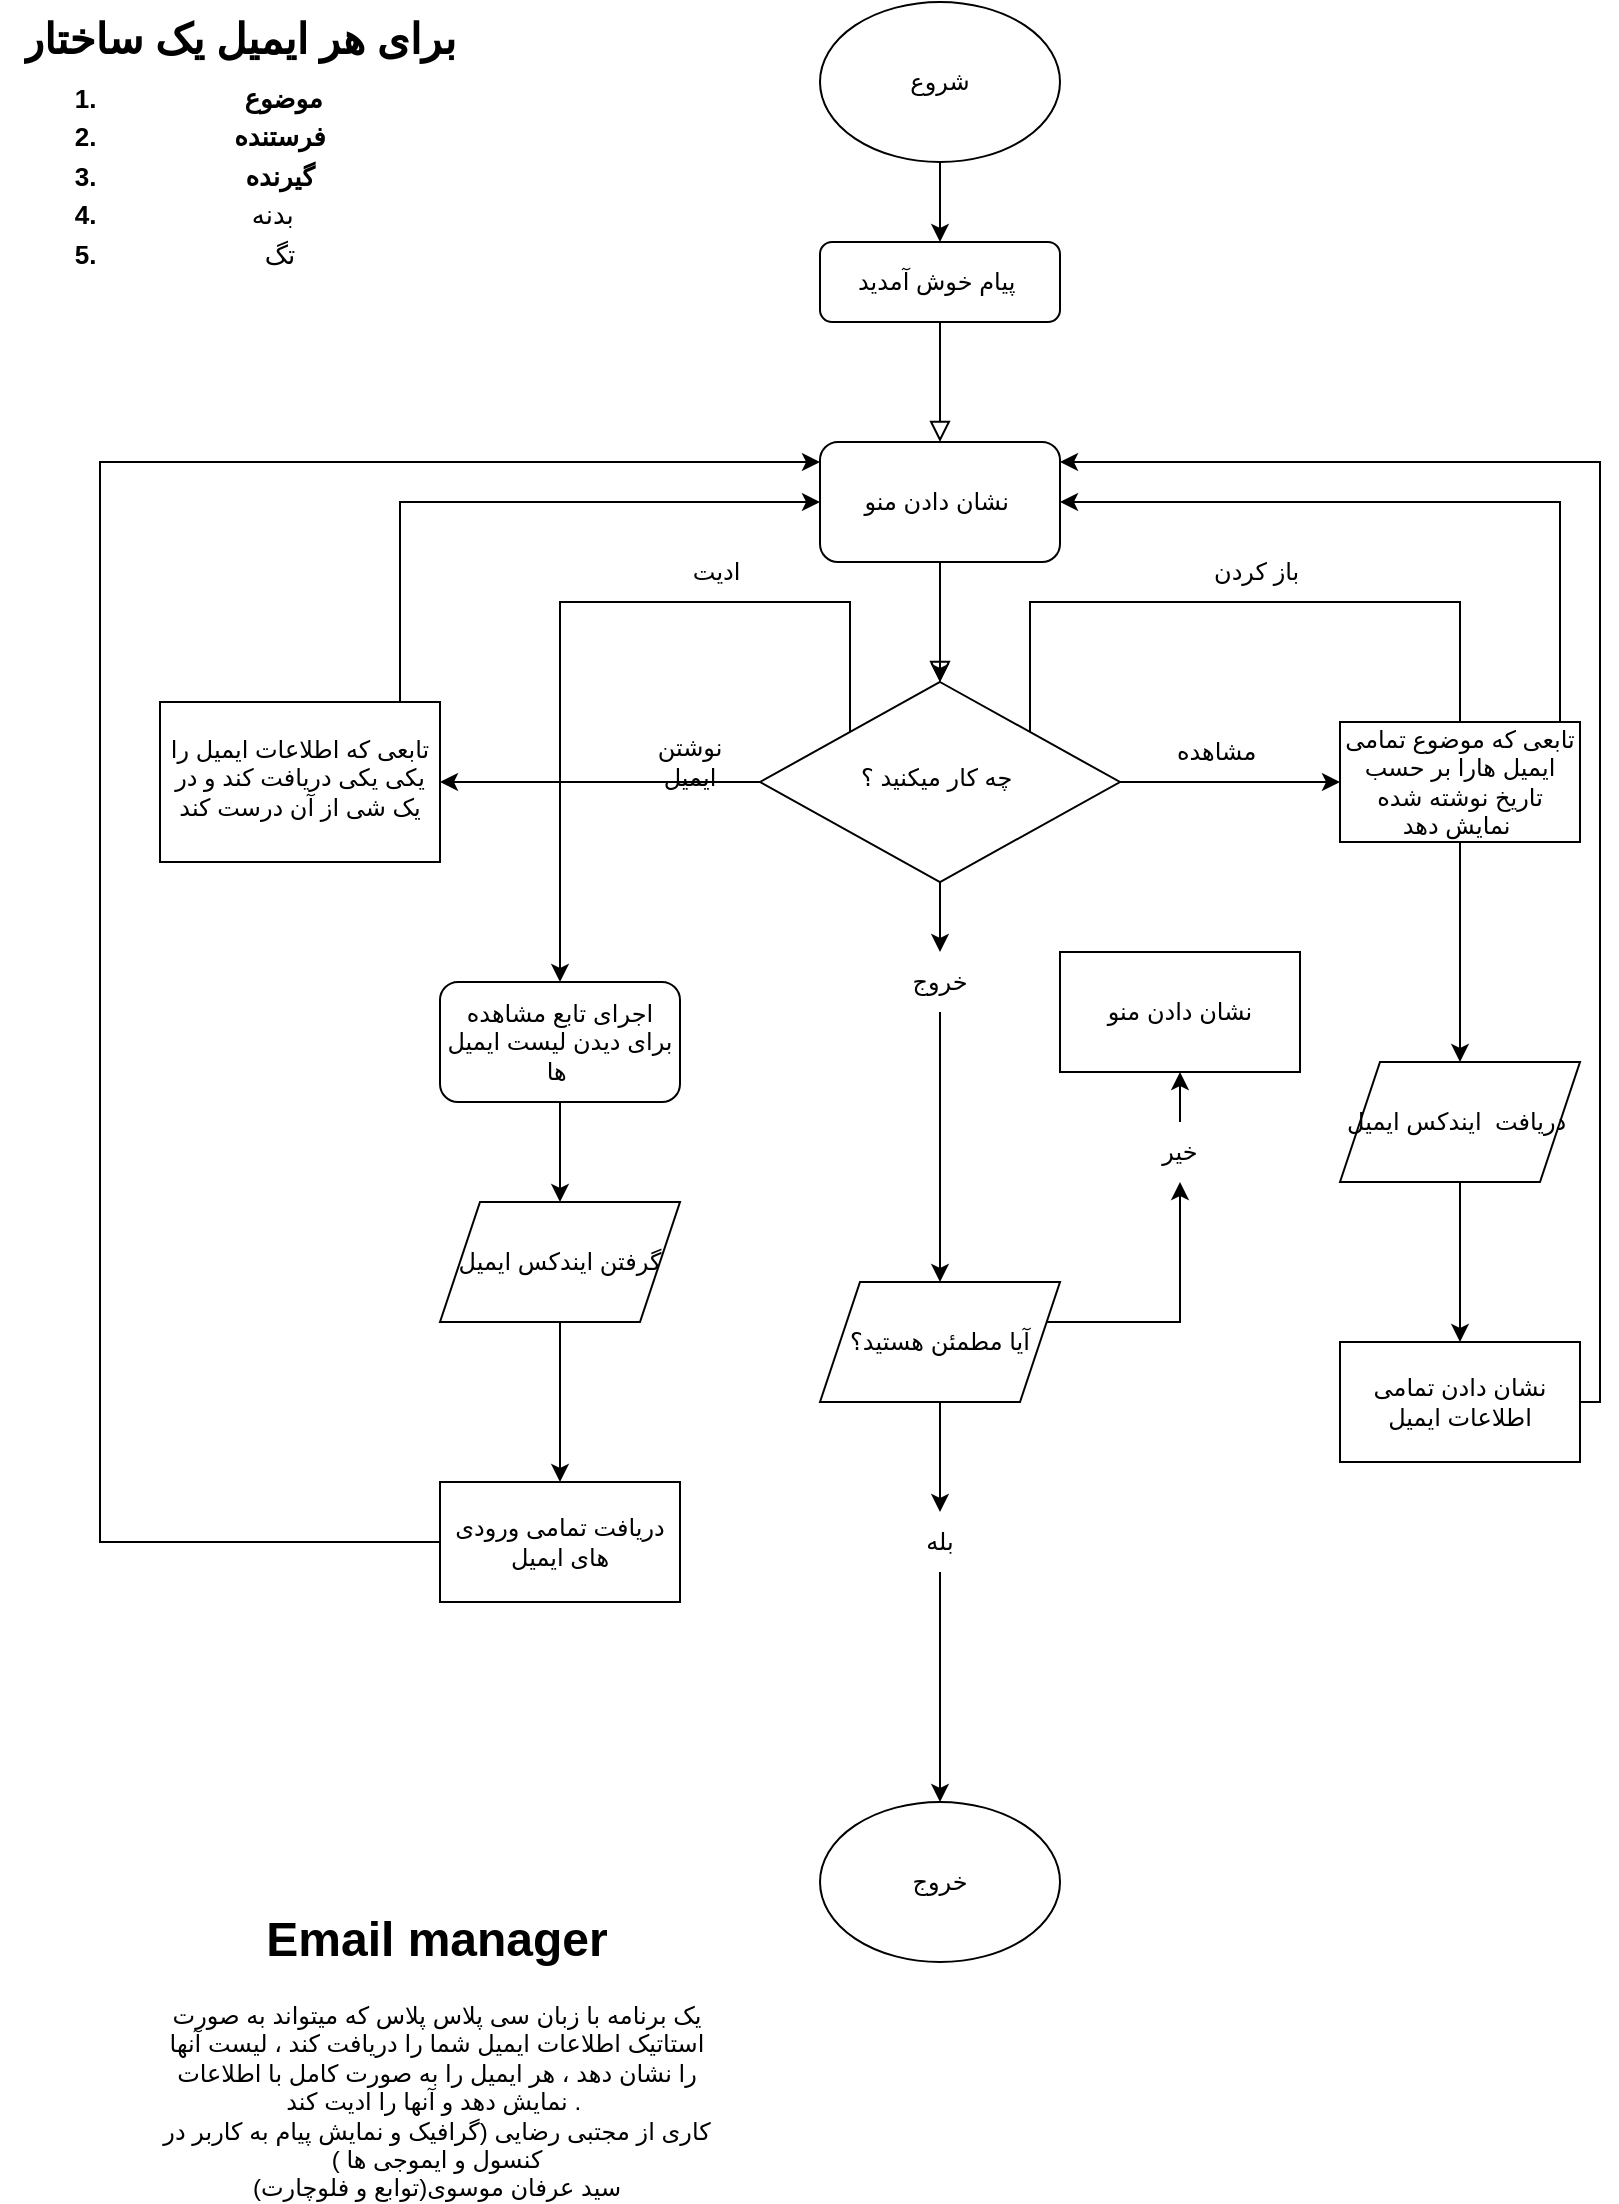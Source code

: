 <mxfile version="21.3.8" type="github">
  <diagram id="C5RBs43oDa-KdzZeNtuy" name="Page-1">
    <mxGraphModel dx="618" dy="342" grid="1" gridSize="10" guides="1" tooltips="1" connect="1" arrows="1" fold="1" page="1" pageScale="1" pageWidth="827" pageHeight="1169" math="0" shadow="0">
      <root>
        <mxCell id="WIyWlLk6GJQsqaUBKTNV-0" />
        <mxCell id="WIyWlLk6GJQsqaUBKTNV-1" parent="WIyWlLk6GJQsqaUBKTNV-0" />
        <mxCell id="WIyWlLk6GJQsqaUBKTNV-2" value="" style="rounded=0;html=1;jettySize=auto;orthogonalLoop=1;fontSize=11;endArrow=block;endFill=0;endSize=8;strokeWidth=1;shadow=0;labelBackgroundColor=none;edgeStyle=orthogonalEdgeStyle;" parent="WIyWlLk6GJQsqaUBKTNV-1" source="i-DLqj3eDkAQhv2jgfeZ-31" target="WIyWlLk6GJQsqaUBKTNV-6" edge="1">
          <mxGeometry relative="1" as="geometry" />
        </mxCell>
        <mxCell id="WIyWlLk6GJQsqaUBKTNV-3" value="پیام خوش آمدید&amp;nbsp;" style="rounded=1;whiteSpace=wrap;html=1;fontSize=12;glass=0;strokeWidth=1;shadow=0;" parent="WIyWlLk6GJQsqaUBKTNV-1" vertex="1">
          <mxGeometry x="420" y="120" width="120" height="40" as="geometry" />
        </mxCell>
        <mxCell id="i-DLqj3eDkAQhv2jgfeZ-30" style="edgeStyle=orthogonalEdgeStyle;rounded=0;orthogonalLoop=1;jettySize=auto;html=1;" edge="1" parent="WIyWlLk6GJQsqaUBKTNV-1" source="i-DLqj3eDkAQhv2jgfeZ-70" target="i-DLqj3eDkAQhv2jgfeZ-28">
          <mxGeometry relative="1" as="geometry" />
        </mxCell>
        <mxCell id="i-DLqj3eDkAQhv2jgfeZ-35" style="edgeStyle=orthogonalEdgeStyle;rounded=0;orthogonalLoop=1;jettySize=auto;html=1;exitX=1;exitY=0.5;exitDx=0;exitDy=0;entryX=0;entryY=0.5;entryDx=0;entryDy=0;" edge="1" parent="WIyWlLk6GJQsqaUBKTNV-1" source="WIyWlLk6GJQsqaUBKTNV-6" target="i-DLqj3eDkAQhv2jgfeZ-14">
          <mxGeometry relative="1" as="geometry" />
        </mxCell>
        <mxCell id="i-DLqj3eDkAQhv2jgfeZ-42" style="edgeStyle=orthogonalEdgeStyle;rounded=0;orthogonalLoop=1;jettySize=auto;html=1;" edge="1" parent="WIyWlLk6GJQsqaUBKTNV-1" source="WIyWlLk6GJQsqaUBKTNV-6" target="i-DLqj3eDkAQhv2jgfeZ-4">
          <mxGeometry relative="1" as="geometry" />
        </mxCell>
        <mxCell id="i-DLqj3eDkAQhv2jgfeZ-45" style="edgeStyle=orthogonalEdgeStyle;rounded=0;orthogonalLoop=1;jettySize=auto;html=1;exitX=1;exitY=1;exitDx=0;exitDy=0;" edge="1" parent="WIyWlLk6GJQsqaUBKTNV-1" source="WIyWlLk6GJQsqaUBKTNV-6" target="i-DLqj3eDkAQhv2jgfeZ-47">
          <mxGeometry relative="1" as="geometry">
            <mxPoint x="740" y="530.0" as="targetPoint" />
            <Array as="points">
              <mxPoint x="525" y="300" />
              <mxPoint x="740" y="300" />
            </Array>
          </mxGeometry>
        </mxCell>
        <mxCell id="i-DLqj3eDkAQhv2jgfeZ-51" style="edgeStyle=orthogonalEdgeStyle;rounded=0;orthogonalLoop=1;jettySize=auto;html=1;exitX=0;exitY=0;exitDx=0;exitDy=0;" edge="1" parent="WIyWlLk6GJQsqaUBKTNV-1" source="WIyWlLk6GJQsqaUBKTNV-6" target="i-DLqj3eDkAQhv2jgfeZ-52">
          <mxGeometry relative="1" as="geometry">
            <mxPoint x="360" y="630" as="targetPoint" />
            <mxPoint x="400" y="300" as="sourcePoint" />
            <Array as="points">
              <mxPoint x="435" y="300" />
              <mxPoint x="290" y="300" />
            </Array>
          </mxGeometry>
        </mxCell>
        <mxCell id="WIyWlLk6GJQsqaUBKTNV-6" value="چه کار میکنید ؟&amp;nbsp;" style="rhombus;whiteSpace=wrap;html=1;shadow=0;fontFamily=Helvetica;fontSize=12;align=center;strokeWidth=1;spacing=6;spacingTop=-4;" parent="WIyWlLk6GJQsqaUBKTNV-1" vertex="1">
          <mxGeometry x="390" y="340" width="180" height="100" as="geometry" />
        </mxCell>
        <mxCell id="i-DLqj3eDkAQhv2jgfeZ-1" value="" style="edgeStyle=orthogonalEdgeStyle;rounded=0;orthogonalLoop=1;jettySize=auto;html=1;entryX=0.5;entryY=0;entryDx=0;entryDy=0;" edge="1" parent="WIyWlLk6GJQsqaUBKTNV-1" source="i-DLqj3eDkAQhv2jgfeZ-0" target="WIyWlLk6GJQsqaUBKTNV-3">
          <mxGeometry relative="1" as="geometry">
            <mxPoint x="220" y="140" as="targetPoint" />
            <Array as="points" />
          </mxGeometry>
        </mxCell>
        <mxCell id="i-DLqj3eDkAQhv2jgfeZ-0" value="شروع" style="ellipse;whiteSpace=wrap;html=1;" vertex="1" parent="WIyWlLk6GJQsqaUBKTNV-1">
          <mxGeometry x="420" width="120" height="80" as="geometry" />
        </mxCell>
        <mxCell id="i-DLqj3eDkAQhv2jgfeZ-39" style="edgeStyle=orthogonalEdgeStyle;rounded=0;orthogonalLoop=1;jettySize=auto;html=1;" edge="1" parent="WIyWlLk6GJQsqaUBKTNV-1" source="i-DLqj3eDkAQhv2jgfeZ-4" target="i-DLqj3eDkAQhv2jgfeZ-31">
          <mxGeometry relative="1" as="geometry">
            <mxPoint x="200" y="200" as="targetPoint" />
            <Array as="points">
              <mxPoint x="210" y="250" />
            </Array>
          </mxGeometry>
        </mxCell>
        <mxCell id="i-DLqj3eDkAQhv2jgfeZ-4" value="تابعی که اطلاعات ایمیل را یکی یکی دریافت کند و در یک شی از آن درست کند" style="whiteSpace=wrap;html=1;shadow=0;strokeWidth=1;spacing=6;spacingTop=-4;" vertex="1" parent="WIyWlLk6GJQsqaUBKTNV-1">
          <mxGeometry x="90" y="350" width="140" height="80" as="geometry" />
        </mxCell>
        <mxCell id="i-DLqj3eDkAQhv2jgfeZ-10" value="&lt;h1 style=&quot;font-size: 21px; line-height: 50%;&quot;&gt;&lt;span style=&quot;background-color: initial;&quot;&gt;&lt;font style=&quot;font-size: 21px;&quot;&gt;برای هر ایمیل یک ساختار&lt;/font&gt;&lt;/span&gt;&lt;/h1&gt;&lt;h1 style=&quot;line-height: 50%; font-size: 13px;&quot;&gt;&lt;ol style=&quot;line-height: 150%;&quot;&gt;&lt;li&gt;&lt;span style=&quot;background-color: initial;&quot;&gt;&lt;font style=&quot;font-size: 13px;&quot;&gt;&amp;nbsp;موضوع&lt;/font&gt;&lt;/span&gt;&lt;/li&gt;&lt;li&gt;&lt;span style=&quot;background-color: initial;&quot;&gt;&lt;font style=&quot;font-size: 13px;&quot;&gt;&amp;nbsp;فرستنده&amp;nbsp;&lt;/font&gt;&lt;/span&gt;&lt;/li&gt;&lt;li&gt;گیرنده&lt;/li&gt;&lt;li&gt;&lt;span style=&quot;background-color: initial; font-weight: normal;&quot;&gt;بدنه&amp;nbsp;&amp;nbsp;&lt;/span&gt;&lt;/li&gt;&lt;li&gt;&lt;span style=&quot;background-color: initial; font-weight: normal;&quot;&gt;تگ&lt;/span&gt;&lt;/li&gt;&lt;/ol&gt;&lt;/h1&gt;" style="text;html=1;strokeColor=none;fillColor=none;spacing=5;spacingTop=-20;whiteSpace=wrap;overflow=hidden;rounded=0;align=center;" vertex="1" parent="WIyWlLk6GJQsqaUBKTNV-1">
          <mxGeometry x="10" y="10" width="240" height="130" as="geometry" />
        </mxCell>
        <mxCell id="i-DLqj3eDkAQhv2jgfeZ-20" style="edgeStyle=orthogonalEdgeStyle;rounded=0;orthogonalLoop=1;jettySize=auto;html=1;entryX=1;entryY=0.5;entryDx=0;entryDy=0;" edge="1" parent="WIyWlLk6GJQsqaUBKTNV-1" source="i-DLqj3eDkAQhv2jgfeZ-14" target="i-DLqj3eDkAQhv2jgfeZ-31">
          <mxGeometry relative="1" as="geometry">
            <Array as="points">
              <mxPoint x="790" y="250" />
            </Array>
          </mxGeometry>
        </mxCell>
        <mxCell id="i-DLqj3eDkAQhv2jgfeZ-14" value="تابعی که موضوع تمامی ایمیل هارا بر حسب تاریخ نوشته شده نمایش دهد&amp;nbsp;" style="rounded=0;whiteSpace=wrap;html=1;" vertex="1" parent="WIyWlLk6GJQsqaUBKTNV-1">
          <mxGeometry x="680" y="360" width="120" height="60" as="geometry" />
        </mxCell>
        <mxCell id="i-DLqj3eDkAQhv2jgfeZ-28" value="خروج" style="ellipse;whiteSpace=wrap;html=1;" vertex="1" parent="WIyWlLk6GJQsqaUBKTNV-1">
          <mxGeometry x="420.003" y="900" width="120" height="80" as="geometry" />
        </mxCell>
        <mxCell id="i-DLqj3eDkAQhv2jgfeZ-32" value="" style="rounded=0;html=1;jettySize=auto;orthogonalLoop=1;fontSize=11;endArrow=block;endFill=0;endSize=8;strokeWidth=1;shadow=0;labelBackgroundColor=none;edgeStyle=orthogonalEdgeStyle;" edge="1" parent="WIyWlLk6GJQsqaUBKTNV-1" source="WIyWlLk6GJQsqaUBKTNV-3" target="i-DLqj3eDkAQhv2jgfeZ-31">
          <mxGeometry relative="1" as="geometry">
            <mxPoint x="480" y="160" as="sourcePoint" />
            <mxPoint x="480" y="340" as="targetPoint" />
          </mxGeometry>
        </mxCell>
        <mxCell id="i-DLqj3eDkAQhv2jgfeZ-33" value="" style="edgeStyle=orthogonalEdgeStyle;rounded=0;orthogonalLoop=1;jettySize=auto;html=1;" edge="1" parent="WIyWlLk6GJQsqaUBKTNV-1" source="i-DLqj3eDkAQhv2jgfeZ-31" target="WIyWlLk6GJQsqaUBKTNV-6">
          <mxGeometry relative="1" as="geometry" />
        </mxCell>
        <mxCell id="i-DLqj3eDkAQhv2jgfeZ-31" value="نشان دادن منو&amp;nbsp;" style="rounded=1;whiteSpace=wrap;html=1;" vertex="1" parent="WIyWlLk6GJQsqaUBKTNV-1">
          <mxGeometry x="420" y="220" width="120" height="60" as="geometry" />
        </mxCell>
        <mxCell id="i-DLqj3eDkAQhv2jgfeZ-43" value="نوشتن ایمیل" style="text;html=1;strokeColor=none;fillColor=none;align=center;verticalAlign=middle;whiteSpace=wrap;rounded=0;" vertex="1" parent="WIyWlLk6GJQsqaUBKTNV-1">
          <mxGeometry x="330" y="370" width="50" height="20" as="geometry" />
        </mxCell>
        <mxCell id="i-DLqj3eDkAQhv2jgfeZ-44" value="مشاهده&amp;nbsp;" style="text;html=1;strokeColor=none;fillColor=none;align=center;verticalAlign=middle;whiteSpace=wrap;rounded=0;" vertex="1" parent="WIyWlLk6GJQsqaUBKTNV-1">
          <mxGeometry x="590" y="360" width="60" height="30" as="geometry" />
        </mxCell>
        <mxCell id="i-DLqj3eDkAQhv2jgfeZ-46" value="باز کردن&amp;nbsp;" style="text;html=1;strokeColor=none;fillColor=none;align=center;verticalAlign=middle;whiteSpace=wrap;rounded=0;" vertex="1" parent="WIyWlLk6GJQsqaUBKTNV-1">
          <mxGeometry x="610" y="270" width="60" height="30" as="geometry" />
        </mxCell>
        <mxCell id="i-DLqj3eDkAQhv2jgfeZ-49" value="" style="edgeStyle=orthogonalEdgeStyle;rounded=0;orthogonalLoop=1;jettySize=auto;html=1;" edge="1" parent="WIyWlLk6GJQsqaUBKTNV-1" source="i-DLqj3eDkAQhv2jgfeZ-47" target="i-DLqj3eDkAQhv2jgfeZ-48">
          <mxGeometry relative="1" as="geometry" />
        </mxCell>
        <mxCell id="i-DLqj3eDkAQhv2jgfeZ-47" value="دریافت&amp;nbsp; ایندکس ایمیل&amp;nbsp;" style="shape=parallelogram;perimeter=parallelogramPerimeter;whiteSpace=wrap;html=1;fixedSize=1;" vertex="1" parent="WIyWlLk6GJQsqaUBKTNV-1">
          <mxGeometry x="680" y="530" width="120" height="60" as="geometry" />
        </mxCell>
        <mxCell id="i-DLqj3eDkAQhv2jgfeZ-50" style="edgeStyle=orthogonalEdgeStyle;rounded=0;orthogonalLoop=1;jettySize=auto;html=1;" edge="1" parent="WIyWlLk6GJQsqaUBKTNV-1" source="i-DLqj3eDkAQhv2jgfeZ-48" target="i-DLqj3eDkAQhv2jgfeZ-31">
          <mxGeometry relative="1" as="geometry">
            <mxPoint x="820" y="208" as="targetPoint" />
            <Array as="points">
              <mxPoint x="810" y="700" />
              <mxPoint x="810" y="230" />
            </Array>
          </mxGeometry>
        </mxCell>
        <mxCell id="i-DLqj3eDkAQhv2jgfeZ-48" value="نشان دادن تمامی اطلاعات ایمیل" style="whiteSpace=wrap;html=1;" vertex="1" parent="WIyWlLk6GJQsqaUBKTNV-1">
          <mxGeometry x="680" y="670" width="120" height="60" as="geometry" />
        </mxCell>
        <mxCell id="i-DLqj3eDkAQhv2jgfeZ-53" style="edgeStyle=orthogonalEdgeStyle;rounded=0;orthogonalLoop=1;jettySize=auto;html=1;" edge="1" parent="WIyWlLk6GJQsqaUBKTNV-1" source="i-DLqj3eDkAQhv2jgfeZ-52" target="i-DLqj3eDkAQhv2jgfeZ-54">
          <mxGeometry relative="1" as="geometry">
            <mxPoint x="360" y="630" as="targetPoint" />
          </mxGeometry>
        </mxCell>
        <mxCell id="i-DLqj3eDkAQhv2jgfeZ-52" value="اجرای تابع مشاهده برای دیدن لیست ایمیل ها&amp;nbsp;" style="rounded=1;whiteSpace=wrap;html=1;" vertex="1" parent="WIyWlLk6GJQsqaUBKTNV-1">
          <mxGeometry x="230" y="490" width="120" height="60" as="geometry" />
        </mxCell>
        <mxCell id="i-DLqj3eDkAQhv2jgfeZ-56" value="" style="edgeStyle=orthogonalEdgeStyle;rounded=0;orthogonalLoop=1;jettySize=auto;html=1;" edge="1" parent="WIyWlLk6GJQsqaUBKTNV-1" source="i-DLqj3eDkAQhv2jgfeZ-54" target="i-DLqj3eDkAQhv2jgfeZ-55">
          <mxGeometry relative="1" as="geometry" />
        </mxCell>
        <mxCell id="i-DLqj3eDkAQhv2jgfeZ-54" value="گرفتن ایندکس ایمیل" style="shape=parallelogram;perimeter=parallelogramPerimeter;whiteSpace=wrap;html=1;fixedSize=1;" vertex="1" parent="WIyWlLk6GJQsqaUBKTNV-1">
          <mxGeometry x="230" y="600" width="120" height="60" as="geometry" />
        </mxCell>
        <mxCell id="i-DLqj3eDkAQhv2jgfeZ-58" style="edgeStyle=orthogonalEdgeStyle;rounded=0;orthogonalLoop=1;jettySize=auto;html=1;" edge="1" parent="WIyWlLk6GJQsqaUBKTNV-1" source="i-DLqj3eDkAQhv2jgfeZ-55" target="i-DLqj3eDkAQhv2jgfeZ-31">
          <mxGeometry relative="1" as="geometry">
            <Array as="points">
              <mxPoint x="60" y="770" />
              <mxPoint x="60" y="230" />
            </Array>
          </mxGeometry>
        </mxCell>
        <mxCell id="i-DLqj3eDkAQhv2jgfeZ-55" value="دریافت تمامی ورودی های ایمیل" style="whiteSpace=wrap;html=1;" vertex="1" parent="WIyWlLk6GJQsqaUBKTNV-1">
          <mxGeometry x="230" y="740" width="120" height="60" as="geometry" />
        </mxCell>
        <mxCell id="i-DLqj3eDkAQhv2jgfeZ-61" value="ادیت&amp;nbsp;" style="text;html=1;strokeColor=none;fillColor=none;align=center;verticalAlign=middle;whiteSpace=wrap;rounded=0;" vertex="1" parent="WIyWlLk6GJQsqaUBKTNV-1">
          <mxGeometry x="340" y="270" width="60" height="30" as="geometry" />
        </mxCell>
        <mxCell id="i-DLqj3eDkAQhv2jgfeZ-63" value="" style="edgeStyle=orthogonalEdgeStyle;rounded=0;orthogonalLoop=1;jettySize=auto;html=1;" edge="1" parent="WIyWlLk6GJQsqaUBKTNV-1" source="WIyWlLk6GJQsqaUBKTNV-6" target="i-DLqj3eDkAQhv2jgfeZ-64">
          <mxGeometry relative="1" as="geometry">
            <mxPoint x="480" y="440" as="sourcePoint" />
            <mxPoint x="480" y="980" as="targetPoint" />
          </mxGeometry>
        </mxCell>
        <mxCell id="i-DLqj3eDkAQhv2jgfeZ-64" value="خروج" style="text;html=1;strokeColor=none;fillColor=none;align=center;verticalAlign=middle;whiteSpace=wrap;rounded=0;" vertex="1" parent="WIyWlLk6GJQsqaUBKTNV-1">
          <mxGeometry x="450" y="475" width="60" height="30" as="geometry" />
        </mxCell>
        <mxCell id="i-DLqj3eDkAQhv2jgfeZ-71" style="edgeStyle=orthogonalEdgeStyle;rounded=0;orthogonalLoop=1;jettySize=auto;html=1;" edge="1" parent="WIyWlLk6GJQsqaUBKTNV-1" source="i-DLqj3eDkAQhv2jgfeZ-66" target="i-DLqj3eDkAQhv2jgfeZ-70">
          <mxGeometry relative="1" as="geometry" />
        </mxCell>
        <mxCell id="i-DLqj3eDkAQhv2jgfeZ-72" style="edgeStyle=orthogonalEdgeStyle;rounded=0;orthogonalLoop=1;jettySize=auto;html=1;" edge="1" parent="WIyWlLk6GJQsqaUBKTNV-1" source="i-DLqj3eDkAQhv2jgfeZ-73" target="i-DLqj3eDkAQhv2jgfeZ-74">
          <mxGeometry relative="1" as="geometry">
            <mxPoint x="610" y="680" as="targetPoint" />
            <Array as="points" />
          </mxGeometry>
        </mxCell>
        <mxCell id="i-DLqj3eDkAQhv2jgfeZ-66" value="آیا مطمئن هستید؟" style="shape=parallelogram;perimeter=parallelogramPerimeter;whiteSpace=wrap;html=1;fixedSize=1;" vertex="1" parent="WIyWlLk6GJQsqaUBKTNV-1">
          <mxGeometry x="420" y="640" width="120" height="60" as="geometry" />
        </mxCell>
        <mxCell id="i-DLqj3eDkAQhv2jgfeZ-69" value="" style="edgeStyle=orthogonalEdgeStyle;rounded=0;orthogonalLoop=1;jettySize=auto;html=1;" edge="1" parent="WIyWlLk6GJQsqaUBKTNV-1" source="i-DLqj3eDkAQhv2jgfeZ-64" target="i-DLqj3eDkAQhv2jgfeZ-66">
          <mxGeometry relative="1" as="geometry">
            <mxPoint x="480" y="505" as="sourcePoint" />
            <mxPoint x="480" y="750" as="targetPoint" />
          </mxGeometry>
        </mxCell>
        <mxCell id="i-DLqj3eDkAQhv2jgfeZ-70" value="بله" style="text;html=1;strokeColor=none;fillColor=none;align=center;verticalAlign=middle;whiteSpace=wrap;rounded=0;" vertex="1" parent="WIyWlLk6GJQsqaUBKTNV-1">
          <mxGeometry x="450" y="755" width="60" height="30" as="geometry" />
        </mxCell>
        <mxCell id="i-DLqj3eDkAQhv2jgfeZ-74" value="نشان دادن منو" style="whiteSpace=wrap;html=1;" vertex="1" parent="WIyWlLk6GJQsqaUBKTNV-1">
          <mxGeometry x="540" y="475" width="120" height="60" as="geometry" />
        </mxCell>
        <mxCell id="i-DLqj3eDkAQhv2jgfeZ-76" value="" style="edgeStyle=orthogonalEdgeStyle;rounded=0;orthogonalLoop=1;jettySize=auto;html=1;" edge="1" parent="WIyWlLk6GJQsqaUBKTNV-1" source="i-DLqj3eDkAQhv2jgfeZ-66" target="i-DLqj3eDkAQhv2jgfeZ-73">
          <mxGeometry relative="1" as="geometry">
            <mxPoint x="600" y="505" as="targetPoint" />
            <mxPoint x="533" y="660" as="sourcePoint" />
            <Array as="points">
              <mxPoint x="600" y="660" />
            </Array>
          </mxGeometry>
        </mxCell>
        <mxCell id="i-DLqj3eDkAQhv2jgfeZ-73" value="خیر" style="text;html=1;strokeColor=none;fillColor=none;align=center;verticalAlign=middle;whiteSpace=wrap;rounded=0;" vertex="1" parent="WIyWlLk6GJQsqaUBKTNV-1">
          <mxGeometry x="570" y="560" width="60" height="30" as="geometry" />
        </mxCell>
        <mxCell id="i-DLqj3eDkAQhv2jgfeZ-77" value="&lt;h1&gt;Email manager&lt;/h1&gt;&lt;div&gt;یک برنامه با زبان سی پلاس پلاس که میتواند به صورت استاتیک اطلاعات ایمیل شما را دریافت کند ، لیست آنها را نشان دهد ، هر ایمیل را به صورت کامل با اطلاعات نمایش دهد و آنها را ادیت کند .&amp;nbsp;&lt;/div&gt;&lt;div&gt;کاری از مجتبی رضایی (گرافیک و نمایش پیام به کاربر در کنسول و ایموجی ها&lt;span style=&quot;background-color: initial;&quot;&gt;&amp;nbsp;)&lt;/span&gt;&lt;/div&gt;&lt;div&gt;&lt;span style=&quot;background-color: initial;&quot;&gt;سید عرفان موسوی(توابع و فلوچارت)&lt;/span&gt;&lt;/div&gt;" style="text;html=1;strokeColor=none;fillColor=none;spacing=5;spacingTop=-20;whiteSpace=wrap;overflow=hidden;rounded=0;align=center;" vertex="1" parent="WIyWlLk6GJQsqaUBKTNV-1">
          <mxGeometry x="87" y="949" width="283" height="151" as="geometry" />
        </mxCell>
      </root>
    </mxGraphModel>
  </diagram>
</mxfile>
